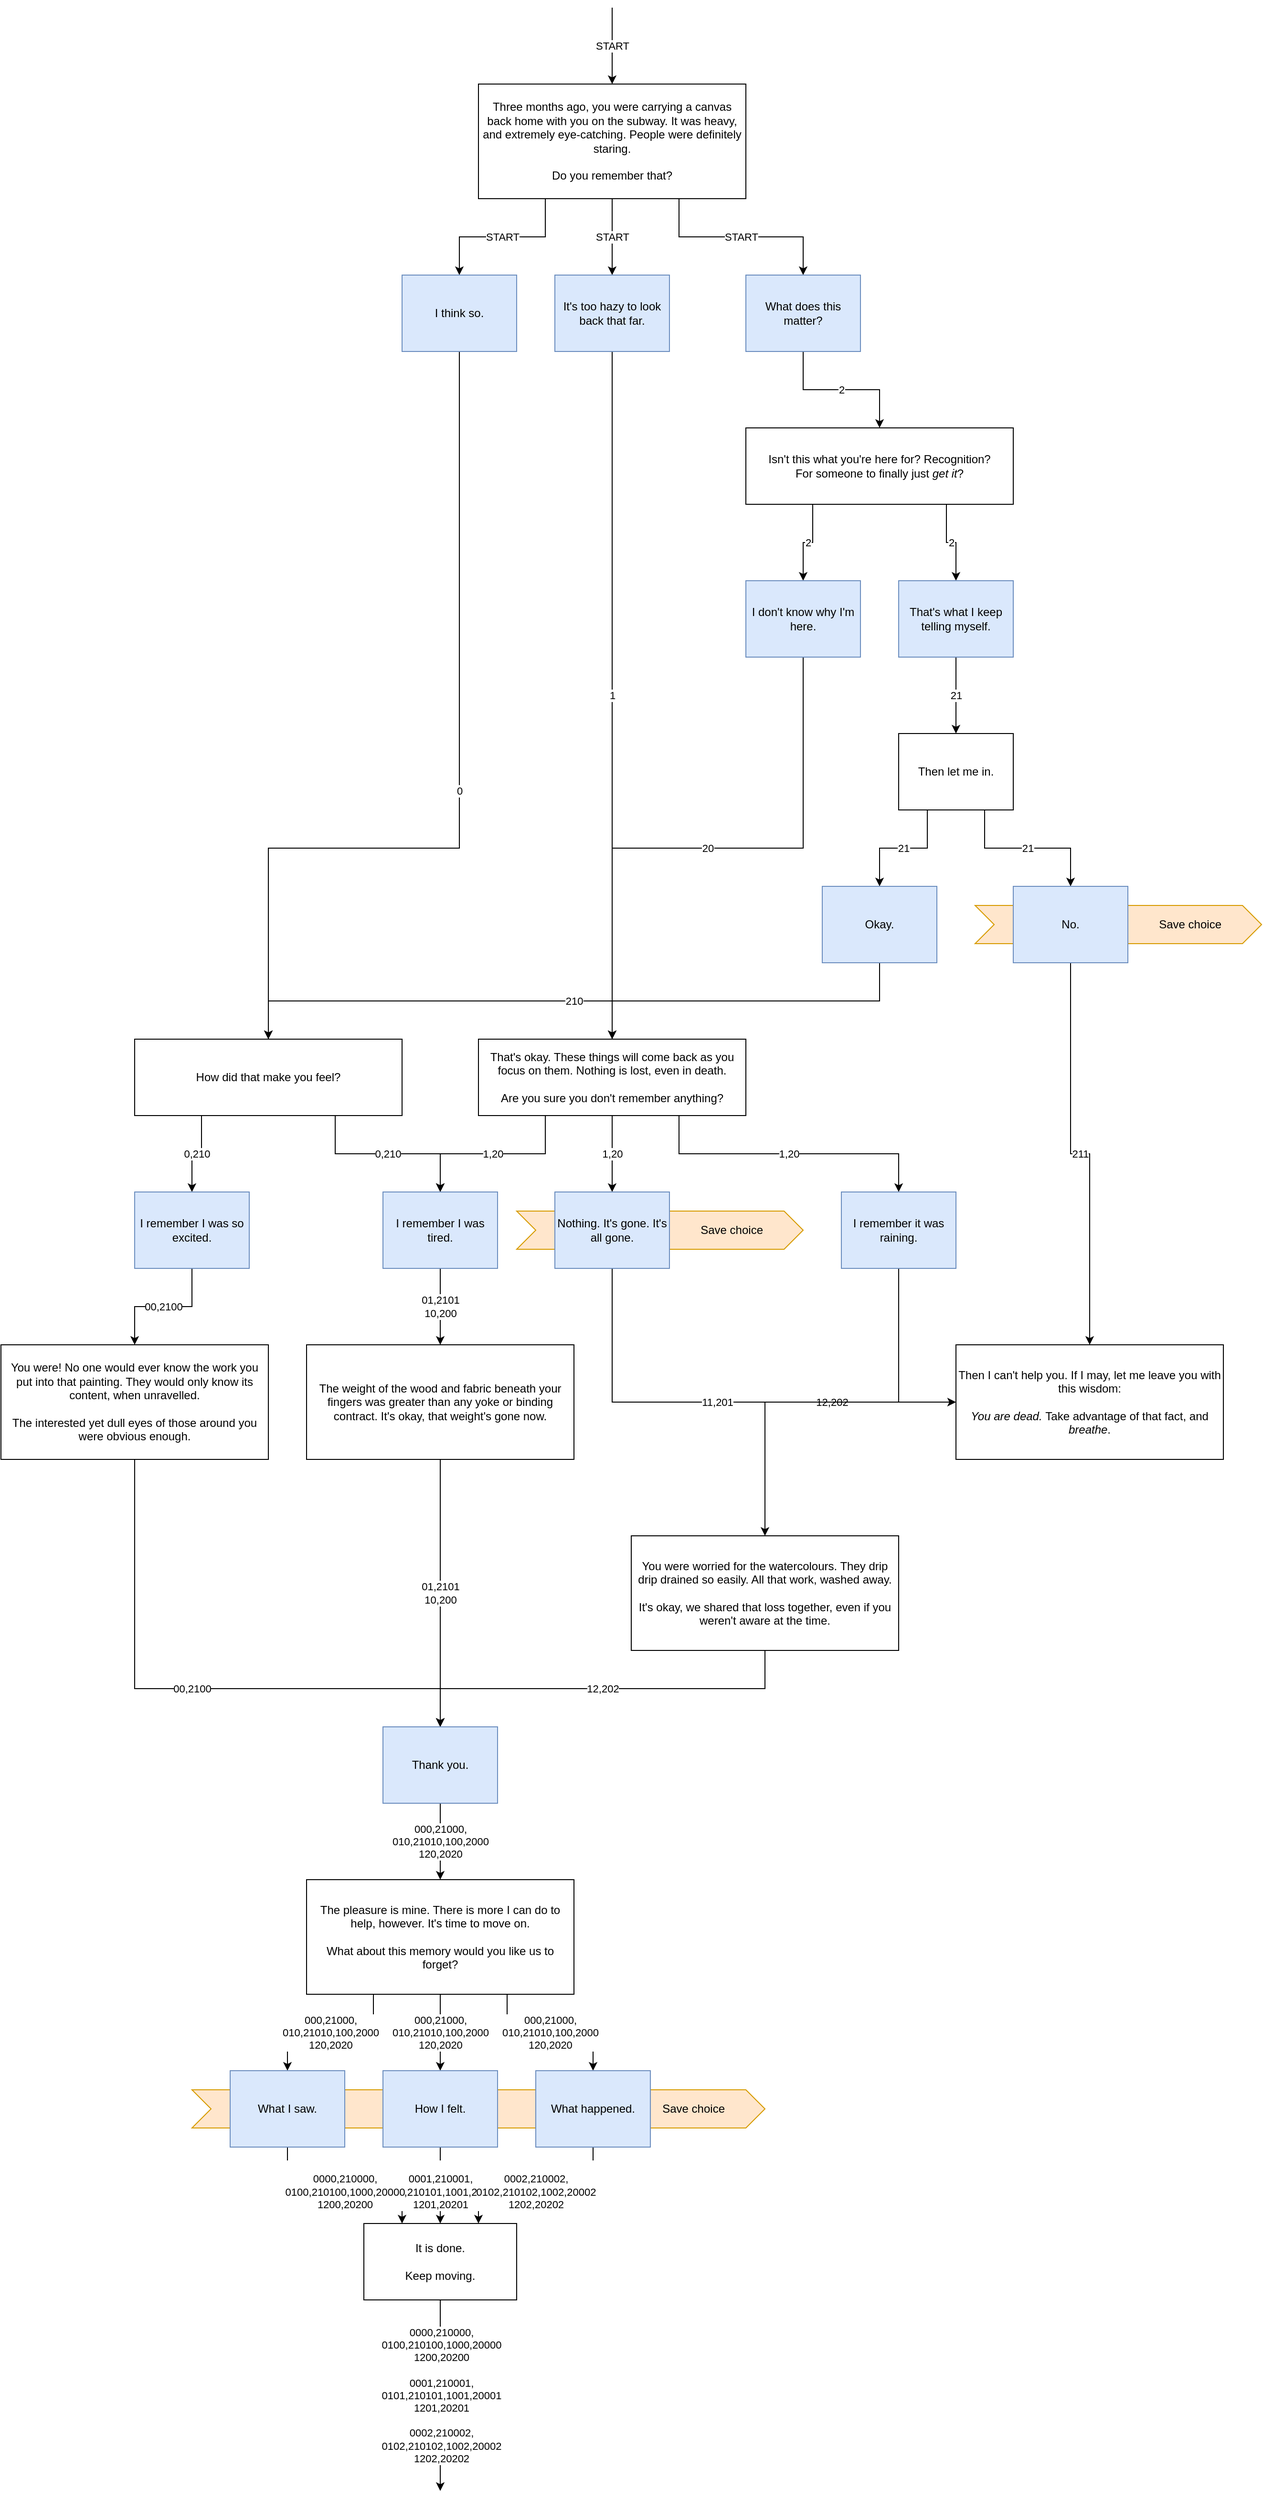 <mxfile version="20.8.16" type="device"><diagram name="Page-1" id="pQX9E81zDKcZAxmBUOre"><mxGraphModel dx="1050" dy="787" grid="1" gridSize="10" guides="1" tooltips="1" connect="1" arrows="1" fold="1" page="1" pageScale="1" pageWidth="800" pageHeight="1000" math="0" shadow="0"><root><mxCell id="0"/><mxCell id="1" parent="0"/><mxCell id="zSqBHmDeCIUdUQgKOlFu-1" value="Save choice" style="shape=step;perimeter=stepPerimeter;whiteSpace=wrap;html=1;fixedSize=1;fillColor=#ffe6cc;strokeColor=#d79b00;align=right;spacingRight=40;" vertex="1" parent="1"><mxGeometry x="1060" y="980" width="300" height="40" as="geometry"/></mxCell><mxCell id="snW1mZvmBjCbT33pp-t--63" value="&lt;blockquote style=&quot;margin: 0 0 0 40px; border: none; padding: 0px;&quot;&gt;&lt;blockquote style=&quot;margin: 0 0 0 40px; border: none; padding: 0px;&quot;&gt;&lt;blockquote style=&quot;margin: 0 0 0 40px; border: none; padding: 0px;&quot;&gt;Save choice&lt;/blockquote&gt;&lt;/blockquote&gt;&lt;/blockquote&gt;" style="shape=step;perimeter=stepPerimeter;whiteSpace=wrap;html=1;fixedSize=1;fillColor=#ffe6cc;strokeColor=#d79b00;align=right;spacingRight=40;" parent="1" vertex="1"><mxGeometry x="240" y="2220" width="600" height="40" as="geometry"/></mxCell><mxCell id="snW1mZvmBjCbT33pp-t--44" value="Save choice" style="shape=step;perimeter=stepPerimeter;whiteSpace=wrap;html=1;fixedSize=1;fillColor=#ffe6cc;strokeColor=#d79b00;align=right;spacingRight=40;" parent="1" vertex="1"><mxGeometry x="580" y="1300" width="300" height="40" as="geometry"/></mxCell><mxCell id="snW1mZvmBjCbT33pp-t--6" value="START" style="edgeStyle=orthogonalEdgeStyle;rounded=0;orthogonalLoop=1;jettySize=auto;html=1;exitX=0.25;exitY=1;exitDx=0;exitDy=0;entryX=0.5;entryY=0;entryDx=0;entryDy=0;" parent="1" source="snW1mZvmBjCbT33pp-t--2" target="snW1mZvmBjCbT33pp-t--3" edge="1"><mxGeometry relative="1" as="geometry"/></mxCell><mxCell id="snW1mZvmBjCbT33pp-t--7" value="START" style="edgeStyle=orthogonalEdgeStyle;rounded=0;orthogonalLoop=1;jettySize=auto;html=1;exitX=0.5;exitY=1;exitDx=0;exitDy=0;entryX=0.5;entryY=0;entryDx=0;entryDy=0;" parent="1" source="snW1mZvmBjCbT33pp-t--2" target="snW1mZvmBjCbT33pp-t--4" edge="1"><mxGeometry relative="1" as="geometry"/></mxCell><mxCell id="snW1mZvmBjCbT33pp-t--8" value="START" style="edgeStyle=orthogonalEdgeStyle;rounded=0;orthogonalLoop=1;jettySize=auto;html=1;exitX=0.75;exitY=1;exitDx=0;exitDy=0;entryX=0.5;entryY=0;entryDx=0;entryDy=0;" parent="1" source="snW1mZvmBjCbT33pp-t--2" target="snW1mZvmBjCbT33pp-t--5" edge="1"><mxGeometry relative="1" as="geometry"/></mxCell><mxCell id="gdWwz0Wvno0ZRztgGLdV-2" value="START" style="edgeStyle=orthogonalEdgeStyle;rounded=0;orthogonalLoop=1;jettySize=auto;html=1;exitX=0.5;exitY=0;exitDx=0;exitDy=0;startArrow=classic;startFill=1;endArrow=none;endFill=0;" parent="1" source="snW1mZvmBjCbT33pp-t--2" edge="1"><mxGeometry relative="1" as="geometry"><mxPoint x="680" y="40" as="targetPoint"/></mxGeometry></mxCell><mxCell id="snW1mZvmBjCbT33pp-t--2" value="Three months ago, you were carrying a canvas back home with you on the subway. It was heavy, and extremely eye-catching. People were definitely staring.&lt;br&gt;&lt;br&gt;Do you remember that?" style="rounded=0;whiteSpace=wrap;html=1;" parent="1" vertex="1"><mxGeometry x="540" y="120" width="280" height="120" as="geometry"/></mxCell><mxCell id="snW1mZvmBjCbT33pp-t--13" value="0" style="edgeStyle=orthogonalEdgeStyle;rounded=0;orthogonalLoop=1;jettySize=auto;html=1;exitX=0.5;exitY=1;exitDx=0;exitDy=0;entryX=0.5;entryY=0;entryDx=0;entryDy=0;" parent="1" source="snW1mZvmBjCbT33pp-t--3" target="snW1mZvmBjCbT33pp-t--9" edge="1"><mxGeometry relative="1" as="geometry"><Array as="points"><mxPoint x="520" y="920"/><mxPoint x="320" y="920"/></Array></mxGeometry></mxCell><mxCell id="snW1mZvmBjCbT33pp-t--3" value="I think so." style="rounded=0;whiteSpace=wrap;html=1;fillColor=#dae8fc;strokeColor=#6c8ebf;" parent="1" vertex="1"><mxGeometry x="460" y="320" width="120" height="80" as="geometry"/></mxCell><mxCell id="snW1mZvmBjCbT33pp-t--14" value="1" style="edgeStyle=orthogonalEdgeStyle;rounded=0;orthogonalLoop=1;jettySize=auto;html=1;exitX=0.5;exitY=1;exitDx=0;exitDy=0;entryX=0.5;entryY=0;entryDx=0;entryDy=0;" parent="1" source="snW1mZvmBjCbT33pp-t--4" target="snW1mZvmBjCbT33pp-t--10" edge="1"><mxGeometry relative="1" as="geometry"/></mxCell><mxCell id="snW1mZvmBjCbT33pp-t--4" value="It's too hazy to look back that far." style="rounded=0;whiteSpace=wrap;html=1;fillColor=#dae8fc;strokeColor=#6c8ebf;" parent="1" vertex="1"><mxGeometry x="620" y="320" width="120" height="80" as="geometry"/></mxCell><mxCell id="snW1mZvmBjCbT33pp-t--15" value="2" style="edgeStyle=orthogonalEdgeStyle;rounded=0;orthogonalLoop=1;jettySize=auto;html=1;exitX=0.5;exitY=1;exitDx=0;exitDy=0;entryX=0.5;entryY=0;entryDx=0;entryDy=0;" parent="1" source="snW1mZvmBjCbT33pp-t--5" target="snW1mZvmBjCbT33pp-t--11" edge="1"><mxGeometry relative="1" as="geometry"/></mxCell><mxCell id="snW1mZvmBjCbT33pp-t--5" value="What does this matter?" style="rounded=0;whiteSpace=wrap;html=1;fillColor=#dae8fc;strokeColor=#6c8ebf;" parent="1" vertex="1"><mxGeometry x="820" y="320" width="120" height="80" as="geometry"/></mxCell><mxCell id="snW1mZvmBjCbT33pp-t--24" value="0,210" style="edgeStyle=orthogonalEdgeStyle;rounded=0;orthogonalLoop=1;jettySize=auto;html=1;exitX=0.75;exitY=1;exitDx=0;exitDy=0;entryX=0.5;entryY=0;entryDx=0;entryDy=0;" parent="1" source="snW1mZvmBjCbT33pp-t--9" target="snW1mZvmBjCbT33pp-t--17" edge="1"><mxGeometry relative="1" as="geometry"/></mxCell><mxCell id="snW1mZvmBjCbT33pp-t--26" value="0,210" style="edgeStyle=orthogonalEdgeStyle;rounded=0;orthogonalLoop=1;jettySize=auto;html=1;exitX=0.25;exitY=1;exitDx=0;exitDy=0;entryX=0.5;entryY=0;entryDx=0;entryDy=0;" parent="1" source="snW1mZvmBjCbT33pp-t--9" target="snW1mZvmBjCbT33pp-t--25" edge="1"><mxGeometry relative="1" as="geometry"/></mxCell><mxCell id="snW1mZvmBjCbT33pp-t--9" value="How did that make you feel?" style="rounded=0;whiteSpace=wrap;html=1;" parent="1" vertex="1"><mxGeometry x="180" y="1120" width="280" height="80" as="geometry"/></mxCell><mxCell id="snW1mZvmBjCbT33pp-t--19" value="1,20" style="edgeStyle=orthogonalEdgeStyle;rounded=0;orthogonalLoop=1;jettySize=auto;html=1;exitX=0.5;exitY=1;exitDx=0;exitDy=0;entryX=0.5;entryY=0;entryDx=0;entryDy=0;" parent="1" source="snW1mZvmBjCbT33pp-t--10" target="snW1mZvmBjCbT33pp-t--18" edge="1"><mxGeometry relative="1" as="geometry"/></mxCell><mxCell id="snW1mZvmBjCbT33pp-t--22" value="1,20" style="edgeStyle=orthogonalEdgeStyle;rounded=0;orthogonalLoop=1;jettySize=auto;html=1;exitX=0.25;exitY=1;exitDx=0;exitDy=0;entryX=0.5;entryY=0;entryDx=0;entryDy=0;" parent="1" source="snW1mZvmBjCbT33pp-t--10" target="snW1mZvmBjCbT33pp-t--17" edge="1"><mxGeometry relative="1" as="geometry"/></mxCell><mxCell id="snW1mZvmBjCbT33pp-t--23" value="1,20" style="edgeStyle=orthogonalEdgeStyle;rounded=0;orthogonalLoop=1;jettySize=auto;html=1;exitX=0.75;exitY=1;exitDx=0;exitDy=0;entryX=0.5;entryY=0;entryDx=0;entryDy=0;" parent="1" source="snW1mZvmBjCbT33pp-t--10" target="snW1mZvmBjCbT33pp-t--16" edge="1"><mxGeometry relative="1" as="geometry"/></mxCell><mxCell id="snW1mZvmBjCbT33pp-t--10" value="That's okay. These things will come back as you focus on them. Nothing is lost, even in death.&lt;br&gt;&lt;br&gt;Are you sure you don't remember anything?" style="rounded=0;whiteSpace=wrap;html=1;" parent="1" vertex="1"><mxGeometry x="540" y="1120" width="280" height="80" as="geometry"/></mxCell><mxCell id="snW1mZvmBjCbT33pp-t--30" value="2" style="edgeStyle=orthogonalEdgeStyle;rounded=0;orthogonalLoop=1;jettySize=auto;html=1;exitX=0.25;exitY=1;exitDx=0;exitDy=0;entryX=0.5;entryY=0;entryDx=0;entryDy=0;" parent="1" source="snW1mZvmBjCbT33pp-t--11" target="snW1mZvmBjCbT33pp-t--28" edge="1"><mxGeometry relative="1" as="geometry"/></mxCell><mxCell id="snW1mZvmBjCbT33pp-t--31" value="2" style="edgeStyle=orthogonalEdgeStyle;rounded=0;orthogonalLoop=1;jettySize=auto;html=1;exitX=0.75;exitY=1;exitDx=0;exitDy=0;entryX=0.5;entryY=0;entryDx=0;entryDy=0;" parent="1" source="snW1mZvmBjCbT33pp-t--11" target="snW1mZvmBjCbT33pp-t--29" edge="1"><mxGeometry relative="1" as="geometry"/></mxCell><mxCell id="snW1mZvmBjCbT33pp-t--11" value="Isn't this what you're here for? Recognition?&lt;br&gt;For someone to finally just &lt;i&gt;get it&lt;/i&gt;?" style="rounded=0;whiteSpace=wrap;html=1;" parent="1" vertex="1"><mxGeometry x="820" y="480" width="280" height="80" as="geometry"/></mxCell><mxCell id="snW1mZvmBjCbT33pp-t--48" value="12,202" style="edgeStyle=orthogonalEdgeStyle;rounded=0;orthogonalLoop=1;jettySize=auto;html=1;exitX=0.5;exitY=1;exitDx=0;exitDy=0;entryX=0.5;entryY=0;entryDx=0;entryDy=0;" parent="1" source="snW1mZvmBjCbT33pp-t--16" target="snW1mZvmBjCbT33pp-t--47" edge="1"><mxGeometry relative="1" as="geometry"/></mxCell><mxCell id="snW1mZvmBjCbT33pp-t--16" value="I remember it was raining." style="rounded=0;whiteSpace=wrap;html=1;fillColor=#dae8fc;strokeColor=#6c8ebf;" parent="1" vertex="1"><mxGeometry x="920" y="1280" width="120" height="80" as="geometry"/></mxCell><mxCell id="snW1mZvmBjCbT33pp-t--49" value="01,2101&lt;br&gt;10,200" style="edgeStyle=orthogonalEdgeStyle;rounded=0;orthogonalLoop=1;jettySize=auto;html=1;exitX=0.5;exitY=1;exitDx=0;exitDy=0;entryX=0.5;entryY=0;entryDx=0;entryDy=0;" parent="1" source="snW1mZvmBjCbT33pp-t--17" target="snW1mZvmBjCbT33pp-t--46" edge="1"><mxGeometry relative="1" as="geometry"><mxPoint as="offset"/></mxGeometry></mxCell><mxCell id="snW1mZvmBjCbT33pp-t--17" value="I remember I was tired." style="rounded=0;whiteSpace=wrap;html=1;fillColor=#dae8fc;strokeColor=#6c8ebf;" parent="1" vertex="1"><mxGeometry x="440" y="1280" width="120" height="80" as="geometry"/></mxCell><mxCell id="snW1mZvmBjCbT33pp-t--43" value="11,201" style="edgeStyle=orthogonalEdgeStyle;rounded=0;orthogonalLoop=1;jettySize=auto;html=1;exitX=0.5;exitY=1;exitDx=0;exitDy=0;entryX=0;entryY=0.5;entryDx=0;entryDy=0;" parent="1" source="snW1mZvmBjCbT33pp-t--18" target="snW1mZvmBjCbT33pp-t--41" edge="1"><mxGeometry relative="1" as="geometry"/></mxCell><mxCell id="snW1mZvmBjCbT33pp-t--18" value="Nothing. It's gone. It's all gone." style="rounded=0;whiteSpace=wrap;html=1;fillColor=#dae8fc;strokeColor=#6c8ebf;" parent="1" vertex="1"><mxGeometry x="620" y="1280" width="120" height="80" as="geometry"/></mxCell><mxCell id="snW1mZvmBjCbT33pp-t--50" value="00,2100" style="edgeStyle=orthogonalEdgeStyle;rounded=0;orthogonalLoop=1;jettySize=auto;html=1;exitX=0.5;exitY=1;exitDx=0;exitDy=0;entryX=0.5;entryY=0;entryDx=0;entryDy=0;" parent="1" source="snW1mZvmBjCbT33pp-t--25" target="snW1mZvmBjCbT33pp-t--45" edge="1"><mxGeometry relative="1" as="geometry"/></mxCell><mxCell id="snW1mZvmBjCbT33pp-t--25" value="I remember I was so excited." style="rounded=0;whiteSpace=wrap;html=1;fillColor=#dae8fc;strokeColor=#6c8ebf;" parent="1" vertex="1"><mxGeometry x="180" y="1280" width="120" height="80" as="geometry"/></mxCell><mxCell id="snW1mZvmBjCbT33pp-t--32" value="20" style="edgeStyle=orthogonalEdgeStyle;rounded=0;orthogonalLoop=1;jettySize=auto;html=1;exitX=0.5;exitY=1;exitDx=0;exitDy=0;entryX=0.5;entryY=0;entryDx=0;entryDy=0;" parent="1" source="snW1mZvmBjCbT33pp-t--28" target="snW1mZvmBjCbT33pp-t--10" edge="1"><mxGeometry relative="1" as="geometry"/></mxCell><mxCell id="snW1mZvmBjCbT33pp-t--28" value="I don't know why I'm here." style="rounded=0;whiteSpace=wrap;html=1;fillColor=#dae8fc;strokeColor=#6c8ebf;" parent="1" vertex="1"><mxGeometry x="820" y="640" width="120" height="80" as="geometry"/></mxCell><mxCell id="snW1mZvmBjCbT33pp-t--34" value="21" style="edgeStyle=orthogonalEdgeStyle;rounded=0;orthogonalLoop=1;jettySize=auto;html=1;exitX=0.5;exitY=1;exitDx=0;exitDy=0;entryX=0.5;entryY=0;entryDx=0;entryDy=0;" parent="1" source="snW1mZvmBjCbT33pp-t--29" target="snW1mZvmBjCbT33pp-t--33" edge="1"><mxGeometry relative="1" as="geometry"/></mxCell><mxCell id="snW1mZvmBjCbT33pp-t--29" value="That's what I keep telling myself." style="rounded=0;whiteSpace=wrap;html=1;fillColor=#dae8fc;strokeColor=#6c8ebf;" parent="1" vertex="1"><mxGeometry x="980" y="640" width="120" height="80" as="geometry"/></mxCell><mxCell id="snW1mZvmBjCbT33pp-t--37" value="21" style="edgeStyle=orthogonalEdgeStyle;rounded=0;orthogonalLoop=1;jettySize=auto;html=1;exitX=0.25;exitY=1;exitDx=0;exitDy=0;entryX=0.5;entryY=0;entryDx=0;entryDy=0;" parent="1" source="snW1mZvmBjCbT33pp-t--33" target="snW1mZvmBjCbT33pp-t--35" edge="1"><mxGeometry relative="1" as="geometry"/></mxCell><mxCell id="snW1mZvmBjCbT33pp-t--38" value="21" style="edgeStyle=orthogonalEdgeStyle;rounded=0;orthogonalLoop=1;jettySize=auto;html=1;exitX=0.75;exitY=1;exitDx=0;exitDy=0;entryX=0.5;entryY=0;entryDx=0;entryDy=0;" parent="1" source="snW1mZvmBjCbT33pp-t--33" target="snW1mZvmBjCbT33pp-t--36" edge="1"><mxGeometry relative="1" as="geometry"/></mxCell><mxCell id="snW1mZvmBjCbT33pp-t--33" value="Then let me in." style="rounded=0;whiteSpace=wrap;html=1;" parent="1" vertex="1"><mxGeometry x="980" y="800" width="120" height="80" as="geometry"/></mxCell><mxCell id="snW1mZvmBjCbT33pp-t--40" value="210" style="edgeStyle=orthogonalEdgeStyle;rounded=0;orthogonalLoop=1;jettySize=auto;html=1;exitX=0.5;exitY=1;exitDx=0;exitDy=0;entryX=0.5;entryY=0;entryDx=0;entryDy=0;" parent="1" source="snW1mZvmBjCbT33pp-t--35" target="snW1mZvmBjCbT33pp-t--9" edge="1"><mxGeometry relative="1" as="geometry"/></mxCell><mxCell id="snW1mZvmBjCbT33pp-t--35" value="Okay." style="rounded=0;whiteSpace=wrap;html=1;fillColor=#dae8fc;strokeColor=#6c8ebf;" parent="1" vertex="1"><mxGeometry x="900" y="960" width="120" height="80" as="geometry"/></mxCell><mxCell id="snW1mZvmBjCbT33pp-t--42" value="211" style="edgeStyle=orthogonalEdgeStyle;rounded=0;orthogonalLoop=1;jettySize=auto;html=1;exitX=0.5;exitY=1;exitDx=0;exitDy=0;entryX=0.5;entryY=0;entryDx=0;entryDy=0;" parent="1" source="snW1mZvmBjCbT33pp-t--36" target="snW1mZvmBjCbT33pp-t--41" edge="1"><mxGeometry relative="1" as="geometry"/></mxCell><mxCell id="snW1mZvmBjCbT33pp-t--36" value="No." style="rounded=0;whiteSpace=wrap;html=1;fillColor=#dae8fc;strokeColor=#6c8ebf;" parent="1" vertex="1"><mxGeometry x="1100" y="960" width="120" height="80" as="geometry"/></mxCell><mxCell id="snW1mZvmBjCbT33pp-t--41" value="Then I can't help you. If I may, let me leave you with this wisdom:&lt;br&gt;&lt;br&gt;&lt;i&gt;You are dead. &lt;/i&gt;Take advantage of that fact, and &lt;i&gt;breathe&lt;/i&gt;." style="rounded=0;whiteSpace=wrap;html=1;" parent="1" vertex="1"><mxGeometry x="1040" y="1440" width="280" height="120" as="geometry"/></mxCell><mxCell id="snW1mZvmBjCbT33pp-t--53" value="00,2100" style="edgeStyle=orthogonalEdgeStyle;rounded=0;orthogonalLoop=1;jettySize=auto;html=1;exitX=0.5;exitY=1;exitDx=0;exitDy=0;" parent="1" source="snW1mZvmBjCbT33pp-t--45" edge="1"><mxGeometry relative="1" as="geometry"><mxPoint x="500" y="1840" as="targetPoint"/><Array as="points"><mxPoint x="180" y="1800"/><mxPoint x="500" y="1800"/></Array></mxGeometry></mxCell><mxCell id="snW1mZvmBjCbT33pp-t--45" value="You were! No one would ever know the work you put into that painting. They would only know its content, when unravelled.&lt;br&gt;&lt;br&gt;The interested yet dull eyes of those around you were obvious enough." style="rounded=0;whiteSpace=wrap;html=1;" parent="1" vertex="1"><mxGeometry x="40" y="1440" width="280" height="120" as="geometry"/></mxCell><mxCell id="snW1mZvmBjCbT33pp-t--52" value="01,2101&lt;br style=&quot;border-color: var(--border-color);&quot;&gt;10,200" style="edgeStyle=orthogonalEdgeStyle;rounded=0;orthogonalLoop=1;jettySize=auto;html=1;exitX=0.5;exitY=1;exitDx=0;exitDy=0;entryX=0.5;entryY=0;entryDx=0;entryDy=0;" parent="1" source="snW1mZvmBjCbT33pp-t--46" target="snW1mZvmBjCbT33pp-t--51" edge="1"><mxGeometry relative="1" as="geometry"/></mxCell><mxCell id="snW1mZvmBjCbT33pp-t--46" value="The weight of the wood and fabric beneath your fingers was greater than any yoke or binding contract. It's okay, that weight's gone now." style="rounded=0;whiteSpace=wrap;html=1;" parent="1" vertex="1"><mxGeometry x="360" y="1440" width="280" height="120" as="geometry"/></mxCell><mxCell id="snW1mZvmBjCbT33pp-t--54" value="12,202" style="edgeStyle=orthogonalEdgeStyle;rounded=0;orthogonalLoop=1;jettySize=auto;html=1;exitX=0.5;exitY=1;exitDx=0;exitDy=0;entryX=0.5;entryY=0;entryDx=0;entryDy=0;" parent="1" source="snW1mZvmBjCbT33pp-t--47" target="snW1mZvmBjCbT33pp-t--51" edge="1"><mxGeometry relative="1" as="geometry"/></mxCell><mxCell id="snW1mZvmBjCbT33pp-t--47" value="You were worried for the watercolours. They drip drip drained so easily. All that work, washed away.&lt;br&gt;&lt;br&gt;It's okay, we shared that loss together, even if you weren't aware at the time." style="rounded=0;whiteSpace=wrap;html=1;" parent="1" vertex="1"><mxGeometry x="700" y="1640" width="280" height="120" as="geometry"/></mxCell><mxCell id="snW1mZvmBjCbT33pp-t--56" value="000,21000,&lt;br&gt;010,21010,100,2000&lt;br&gt;120,2020" style="edgeStyle=orthogonalEdgeStyle;rounded=0;orthogonalLoop=1;jettySize=auto;html=1;exitX=0.5;exitY=1;exitDx=0;exitDy=0;entryX=0.5;entryY=0;entryDx=0;entryDy=0;" parent="1" source="snW1mZvmBjCbT33pp-t--51" target="snW1mZvmBjCbT33pp-t--55" edge="1"><mxGeometry relative="1" as="geometry"/></mxCell><mxCell id="snW1mZvmBjCbT33pp-t--51" value="Thank you." style="rounded=0;whiteSpace=wrap;html=1;fillColor=#dae8fc;strokeColor=#6c8ebf;" parent="1" vertex="1"><mxGeometry x="440" y="1840" width="120" height="80" as="geometry"/></mxCell><mxCell id="snW1mZvmBjCbT33pp-t--60" value="000,21000,&lt;br style=&quot;border-color: var(--border-color);&quot;&gt;010,21010,100,2000&lt;br style=&quot;border-color: var(--border-color);&quot;&gt;120,2020" style="edgeStyle=orthogonalEdgeStyle;rounded=0;orthogonalLoop=1;jettySize=auto;html=1;exitX=0.25;exitY=1;exitDx=0;exitDy=0;entryX=0.5;entryY=0;entryDx=0;entryDy=0;" parent="1" source="snW1mZvmBjCbT33pp-t--55" target="snW1mZvmBjCbT33pp-t--58" edge="1"><mxGeometry relative="1" as="geometry"/></mxCell><mxCell id="snW1mZvmBjCbT33pp-t--61" value="000,21000,&lt;br style=&quot;border-color: var(--border-color);&quot;&gt;010,21010,100,2000&lt;br style=&quot;border-color: var(--border-color);&quot;&gt;120,2020" style="edgeStyle=orthogonalEdgeStyle;rounded=0;orthogonalLoop=1;jettySize=auto;html=1;exitX=0.5;exitY=1;exitDx=0;exitDy=0;entryX=0.5;entryY=0;entryDx=0;entryDy=0;" parent="1" source="snW1mZvmBjCbT33pp-t--55" target="snW1mZvmBjCbT33pp-t--57" edge="1"><mxGeometry relative="1" as="geometry"/></mxCell><mxCell id="snW1mZvmBjCbT33pp-t--62" value="000,21000,&lt;br style=&quot;border-color: var(--border-color);&quot;&gt;010,21010,100,2000&lt;br style=&quot;border-color: var(--border-color);&quot;&gt;120,2020" style="edgeStyle=orthogonalEdgeStyle;rounded=0;orthogonalLoop=1;jettySize=auto;html=1;exitX=0.75;exitY=1;exitDx=0;exitDy=0;entryX=0.5;entryY=0;entryDx=0;entryDy=0;" parent="1" source="snW1mZvmBjCbT33pp-t--55" target="snW1mZvmBjCbT33pp-t--59" edge="1"><mxGeometry relative="1" as="geometry"/></mxCell><mxCell id="snW1mZvmBjCbT33pp-t--55" value="The pleasure is mine. There is more I can do to help, however. It's time to move on.&lt;br&gt;&lt;br&gt;What about this memory would you like us to forget?" style="rounded=0;whiteSpace=wrap;html=1;" parent="1" vertex="1"><mxGeometry x="360" y="2000" width="280" height="120" as="geometry"/></mxCell><mxCell id="snW1mZvmBjCbT33pp-t--66" value="&lt;br style=&quot;border-color: var(--border-color);&quot;&gt;0001,210001,&lt;br style=&quot;border-color: var(--border-color);&quot;&gt;&lt;span style=&quot;border-color: var(--border-color);&quot;&gt;0101,210101,1001,20001&lt;/span&gt;&lt;br style=&quot;border-color: var(--border-color);&quot;&gt;&lt;span style=&quot;border-color: var(--border-color);&quot;&gt;1201,20201&lt;/span&gt;" style="edgeStyle=orthogonalEdgeStyle;rounded=0;orthogonalLoop=1;jettySize=auto;html=1;exitX=0.5;exitY=1;exitDx=0;exitDy=0;entryX=0.5;entryY=0;entryDx=0;entryDy=0;" parent="1" source="snW1mZvmBjCbT33pp-t--57" target="snW1mZvmBjCbT33pp-t--64" edge="1"><mxGeometry relative="1" as="geometry"><mxPoint as="offset"/></mxGeometry></mxCell><mxCell id="snW1mZvmBjCbT33pp-t--57" value="How I felt." style="rounded=0;whiteSpace=wrap;html=1;fillColor=#dae8fc;strokeColor=#6c8ebf;" parent="1" vertex="1"><mxGeometry x="440" y="2200" width="120" height="80" as="geometry"/></mxCell><mxCell id="snW1mZvmBjCbT33pp-t--65" value="&lt;br&gt;&lt;span style=&quot;color: rgb(0, 0, 0); font-family: Helvetica; font-size: 11px; font-style: normal; font-variant-ligatures: normal; font-variant-caps: normal; font-weight: 400; letter-spacing: normal; orphans: 2; text-align: center; text-indent: 0px; text-transform: none; widows: 2; word-spacing: 0px; -webkit-text-stroke-width: 0px; background-color: rgb(255, 255, 255); text-decoration-thickness: initial; text-decoration-style: initial; text-decoration-color: initial; float: none; display: inline !important;&quot;&gt;0000,210000,&lt;/span&gt;&lt;br style=&quot;border-color: var(--border-color); color: rgb(0, 0, 0); font-family: Helvetica; font-size: 11px; font-style: normal; font-variant-ligatures: normal; font-variant-caps: normal; font-weight: 400; letter-spacing: normal; orphans: 2; text-align: center; text-indent: 0px; text-transform: none; widows: 2; word-spacing: 0px; -webkit-text-stroke-width: 0px; text-decoration-thickness: initial; text-decoration-style: initial; text-decoration-color: initial;&quot;&gt;&lt;span style=&quot;color: rgb(0, 0, 0); font-family: Helvetica; font-size: 11px; font-style: normal; font-variant-ligatures: normal; font-variant-caps: normal; font-weight: 400; letter-spacing: normal; orphans: 2; text-align: center; text-indent: 0px; text-transform: none; widows: 2; word-spacing: 0px; -webkit-text-stroke-width: 0px; background-color: rgb(255, 255, 255); text-decoration-thickness: initial; text-decoration-style: initial; text-decoration-color: initial; float: none; display: inline !important;&quot;&gt;0100,210100,1000,20000&lt;/span&gt;&lt;br style=&quot;border-color: var(--border-color); color: rgb(0, 0, 0); font-family: Helvetica; font-size: 11px; font-style: normal; font-variant-ligatures: normal; font-variant-caps: normal; font-weight: 400; letter-spacing: normal; orphans: 2; text-align: center; text-indent: 0px; text-transform: none; widows: 2; word-spacing: 0px; -webkit-text-stroke-width: 0px; text-decoration-thickness: initial; text-decoration-style: initial; text-decoration-color: initial;&quot;&gt;&lt;span style=&quot;color: rgb(0, 0, 0); font-family: Helvetica; font-size: 11px; font-style: normal; font-variant-ligatures: normal; font-variant-caps: normal; font-weight: 400; letter-spacing: normal; orphans: 2; text-align: center; text-indent: 0px; text-transform: none; widows: 2; word-spacing: 0px; -webkit-text-stroke-width: 0px; background-color: rgb(255, 255, 255); text-decoration-thickness: initial; text-decoration-style: initial; text-decoration-color: initial; float: none; display: inline !important;&quot;&gt;1200,20200&lt;/span&gt;&lt;br&gt;" style="edgeStyle=orthogonalEdgeStyle;rounded=0;orthogonalLoop=1;jettySize=auto;html=1;exitX=0.5;exitY=1;exitDx=0;exitDy=0;entryX=0.25;entryY=0;entryDx=0;entryDy=0;" parent="1" source="snW1mZvmBjCbT33pp-t--58" target="snW1mZvmBjCbT33pp-t--64" edge="1"><mxGeometry relative="1" as="geometry"/></mxCell><mxCell id="snW1mZvmBjCbT33pp-t--58" value="What I saw." style="rounded=0;whiteSpace=wrap;html=1;fillColor=#dae8fc;strokeColor=#6c8ebf;" parent="1" vertex="1"><mxGeometry x="280" y="2200" width="120" height="80" as="geometry"/></mxCell><mxCell id="snW1mZvmBjCbT33pp-t--67" value="&lt;br style=&quot;border-color: var(--border-color);&quot;&gt;0002,210002,&lt;br style=&quot;border-color: var(--border-color);&quot;&gt;&lt;span style=&quot;border-color: var(--border-color);&quot;&gt;0102,210102,1002,20002&lt;/span&gt;&lt;br style=&quot;border-color: var(--border-color);&quot;&gt;&lt;span style=&quot;border-color: var(--border-color);&quot;&gt;1202,20202&lt;/span&gt;" style="edgeStyle=orthogonalEdgeStyle;rounded=0;orthogonalLoop=1;jettySize=auto;html=1;exitX=0.5;exitY=1;exitDx=0;exitDy=0;entryX=0.75;entryY=0;entryDx=0;entryDy=0;" parent="1" source="snW1mZvmBjCbT33pp-t--59" target="snW1mZvmBjCbT33pp-t--64" edge="1"><mxGeometry relative="1" as="geometry"><mxPoint as="offset"/></mxGeometry></mxCell><mxCell id="snW1mZvmBjCbT33pp-t--59" value="What happened." style="rounded=0;whiteSpace=wrap;html=1;fillColor=#dae8fc;strokeColor=#6c8ebf;" parent="1" vertex="1"><mxGeometry x="600" y="2200" width="120" height="80" as="geometry"/></mxCell><mxCell id="gdWwz0Wvno0ZRztgGLdV-3" value="0000,210000,&lt;br style=&quot;border-color: var(--border-color);&quot;&gt;&lt;span style=&quot;border-color: var(--border-color);&quot;&gt;0100,210100,1000,20000&lt;/span&gt;&lt;br style=&quot;border-color: var(--border-color);&quot;&gt;&lt;span style=&quot;border-color: var(--border-color);&quot;&gt;1200,20200&lt;br&gt;&lt;br style=&quot;border-color: var(--border-color);&quot;&gt;0001,210001,&lt;br style=&quot;border-color: var(--border-color);&quot;&gt;0101,210101,1001,20001&lt;br style=&quot;border-color: var(--border-color);&quot;&gt;&lt;span style=&quot;border-color: var(--border-color);&quot;&gt;1201,20201&lt;br&gt;&lt;/span&gt;&lt;br style=&quot;border-color: var(--border-color);&quot;&gt;0002,210002,&lt;br style=&quot;border-color: var(--border-color);&quot;&gt;0102,210102,1002,20002&lt;br style=&quot;border-color: var(--border-color);&quot;&gt;&lt;span style=&quot;border-color: var(--border-color);&quot;&gt;1202,20202&lt;/span&gt;&lt;br&gt;&lt;/span&gt;" style="edgeStyle=orthogonalEdgeStyle;rounded=0;orthogonalLoop=1;jettySize=auto;html=1;exitX=0.5;exitY=1;exitDx=0;exitDy=0;startArrow=none;startFill=0;endArrow=classic;endFill=1;" parent="1" source="snW1mZvmBjCbT33pp-t--64" edge="1"><mxGeometry relative="1" as="geometry"><mxPoint x="500" y="2640" as="targetPoint"/></mxGeometry></mxCell><mxCell id="snW1mZvmBjCbT33pp-t--64" value="It is done.&lt;br&gt;&lt;br&gt;Keep moving." style="rounded=0;whiteSpace=wrap;html=1;" parent="1" vertex="1"><mxGeometry x="420" y="2360" width="160" height="80" as="geometry"/></mxCell></root></mxGraphModel></diagram></mxfile>